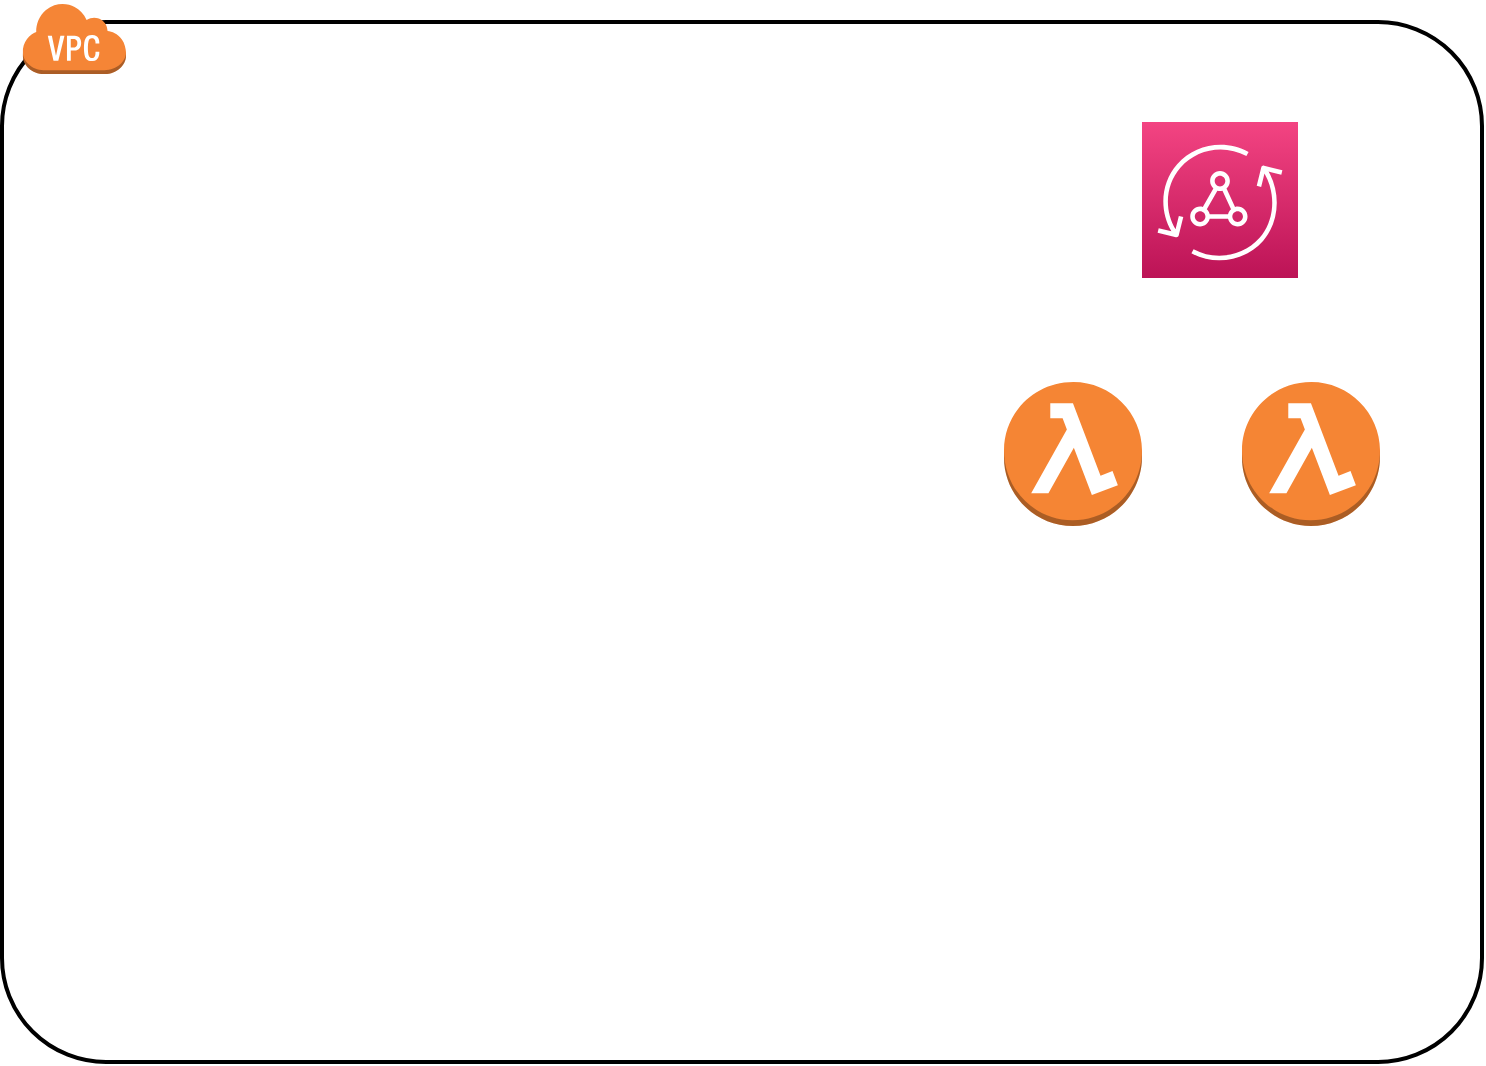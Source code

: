 <mxfile version="12.1.8" type="github" pages="1"><diagram id="x5b_3-YbYWvAeVyZhtYZ" name="Page-1"><mxGraphModel dx="1329" dy="806" grid="1" gridSize="10" guides="1" tooltips="1" connect="1" arrows="1" fold="1" page="1" pageScale="1" pageWidth="1100" pageHeight="850" math="0" shadow="0"><root><mxCell id="0"/><mxCell id="1" parent="0"/><mxCell id="OW8kXWaO3b8pZu1HZWHI-1" value="" style="outlineConnect=0;fontColor=#232F3E;gradientColor=#F34482;gradientDirection=north;fillColor=#BC1356;strokeColor=#ffffff;dashed=0;verticalLabelPosition=bottom;verticalAlign=top;align=center;html=1;fontSize=12;fontStyle=0;aspect=fixed;shape=mxgraph.aws4.resourceIcon;resIcon=mxgraph.aws4.appsync;" vertex="1" parent="1"><mxGeometry x="820" y="150" width="78" height="78" as="geometry"/></mxCell><mxCell id="OW8kXWaO3b8pZu1HZWHI-2" value="" style="rounded=1;arcSize=10;dashed=0;strokeColor=#000000;fillColor=none;gradientColor=none;strokeWidth=2;" vertex="1" parent="1"><mxGeometry x="250" y="100" width="740" height="520" as="geometry"/></mxCell><mxCell id="OW8kXWaO3b8pZu1HZWHI-3" value="" style="dashed=0;html=1;shape=mxgraph.aws3.virtual_private_cloud;fillColor=#F58536;gradientColor=none;dashed=0;" vertex="1" parent="1"><mxGeometry x="260" y="90" width="52" height="36" as="geometry"/></mxCell><mxCell id="OW8kXWaO3b8pZu1HZWHI-4" value="" style="outlineConnect=0;dashed=0;verticalLabelPosition=bottom;verticalAlign=top;align=center;html=1;shape=mxgraph.aws3.lambda_function;fillColor=#F58534;gradientColor=none;" vertex="1" parent="1"><mxGeometry x="751" y="280" width="69" height="72" as="geometry"/></mxCell><mxCell id="OW8kXWaO3b8pZu1HZWHI-5" value="" style="outlineConnect=0;dashed=0;verticalLabelPosition=bottom;verticalAlign=top;align=center;html=1;shape=mxgraph.aws3.lambda_function;fillColor=#F58534;gradientColor=none;" vertex="1" parent="1"><mxGeometry x="870" y="280" width="69" height="72" as="geometry"/></mxCell></root></mxGraphModel></diagram></mxfile>